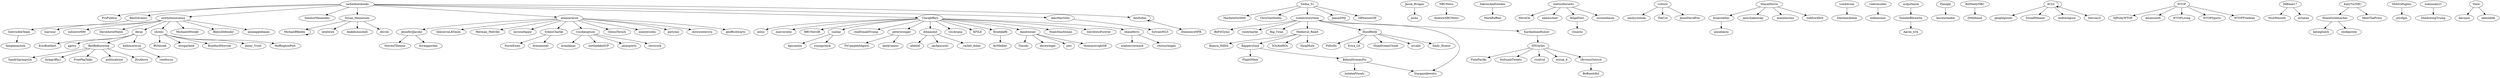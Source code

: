 digraph "" {
overlap=scale;
lsarsour;
MacheteGirl000;
joshu;
NBCNews;
ProPublica;
onlxn;
BenDAvanzo;
DomenicoNPR;
subzerov690;
marcorubio;
SabresAndSwedes;
Sedna_51;
Timodc;
MoveOn;
JenniferJJacobs;
MichaelBKelley;
emilyyoshida;
BeFitGyms;
hbecerraLATimes;
brianstelter;
ZeeshanAleem;
DavidAstinWalsh;
nowhitenonsense;
roseybaybe;
valeriecodes;
BBCSteveR;
ChrisVanHollen;
vulture;
ItsDumbTweets;
viraIvid;
SenatorMenendez;
RappersSaid;
eameschair;
sydjorhawk;
anniekarni;
Big_Twan;
MedievaI_React;
DaiIy_Humor;
Panoply;
SandySpringsGA;
yashar;
BillNeelyNBC;
ACLU;
peoplepower;
brianklaas;
ZosiaRMamet;
daveweigel;
DJFoleyWTOP;
NishWeiseth;
voxdotcom;
realDonaldTrump;
ShaneGoldmacher;
"5OsAnd6Os";
katieglueck;
peterwsinger;
ShopMulu;
BeBeautifuI;
Merman_Melville;
EricBoehlert;
abettel;
ddiamond;
deray;
amaxsmith;
PitbuIIs;
pwolgin;
ericaa_6;
tumblrstorytime;
TheCut;
shreec;
ShadowingTrump;
ObviousOstrich;
janschakowsky;
NormEisen;
andresegura;
Susan_Hennessey;
kylegriffin1;
GicAriana;
StevenTDennis;
dcexaminer;
RVAwonk;
FtCampbellAgora;
Slate;
JesseDavidFox;
notthefakeSVP;
IndivisibleTeam;
WTOPLiving;
JABlaze17;
davisjsn;
Bianca_Hill93;
laurenchaikin;
ajplus;
nycsouthpaw;
AriMelber;
DIYstyIes;
HoodBibIe;
janesports;
MichaelAWoodJr;
KFILE;
Erica_L9;
Aaron_434;
kgscanlon;
RedBeKnowing;
ShopDreamCloset;
noahmccormack;
jayhancock1;
ericgarland;
mattzollerseitz;
baltimoresun;
DoneleiBbrawlin;
joss;
BraddJaffy;
BklynDefender;
dandrezner;
abenedikt;
intelwire;
mkhammer;
racheldoesbooks;
NoahShachtman;
nukunuku21;
SykesCharlie;
BradfordMorrow;
GershwinForever;
youngsinick;
WTOPSports;
HIASrefugees;
cwellssun;
FlightN9ne;
shaneferro;
WTOPFreebies;
SharaMorris;
JamieDMJ;
russbengtson;
GlennThrush;
lsolatedVocaIs;
thevons5;
Jenny_Trout;
anamariecox;
famplanaction;
Jacob_Brogan;
nmeyersohn;
HuffingtonPost;
DMiliband;
maziehirono;
BehindScenesPic;
SylvainM23;
FreePepTalks;
politicalwire;
ClaraJeffery;
AlecMacGillis;
pattymo;
SBNationGIF;
invalid;
toddzwillich;
henkvaness;
chriswintersva;
PixiePacific;
MeetThePress;
AndrewNBCNews;
KardashianHumor;
blakehounshell;
nytimes;
_rachel_dolan;
MarkRuffalo;
chrisrock;
dnvolz;
BilgeEbiri;
KatyTurNBC;
chrissyteigen;
reidepstein;
fawfulfan;
dcraiggordon;
StargazeJewelry;
thomaswright08;
WTOP;
"1bsachs";
anneapplebaum;
JSoAbove;
sirosenbaum;
geoffschwartz;
NBCNews -> AndrewNBCNews;
BenDAvanzo -> IndivisibleTeam;
SabresAndSwedes -> MarkRuffalo;
Sedna_51 -> ChrisVanHollen;
Sedna_51 -> MacheteGirl000;
Sedna_51 -> tumblrstorytime;
Sedna_51 -> SBNationGIF;
Sedna_51 -> JamieDMJ;
JenniferJJacobs -> StevenTDennis;
JenniferJJacobs -> dcraiggordon;
MichaelBKelley -> MichaelBKelley;
brianstelter -> anniekarni;
nowhitenonsense -> shreec;
nowhitenonsense -> lsarsour;
nowhitenonsense -> anneapplebaum;
nowhitenonsense -> MichaelAWoodJr;
nowhitenonsense -> deray;
nowhitenonsense -> subzerov690;
nowhitenonsense -> BklynDefender;
nowhitenonsense -> DavidAstinWalsh;
valeriecodes -> mkhammer;
vulture -> emilyyoshida;
vulture -> JesseDavidFox;
vulture -> TheCut;
RappersSaid -> FlightN9ne;
RappersSaid -> BehindScenesPic;
sydjorhawk -> DoneleiBbrawlin;
MedievaI_React -> Bianca_Hill93;
MedievaI_React -> "5OsAnd6Os";
MedievaI_React -> RappersSaid;
MedievaI_React -> ShopMulu;
Panoply -> laurenchaikin;
yashar -> kgscanlon;
yashar -> youngsinick;
BillNeelyNBC -> DMiliband;
ACLU -> ZosiaRMamet;
ACLU -> andresegura;
ACLU -> ACLU;
ACLU -> thevons5;
ACLU -> peoplepower;
voxdotcom -> ZeeshanAleem;
ShaneGoldmacher -> katieglueck;
ShaneGoldmacher -> reidepstein;
peterwsinger -> henkvaness;
peterwsinger -> FtCampbellAgora;
ddiamond -> jayhancock1;
ddiamond -> abettel;
ddiamond -> _rachel_dolan;
deray -> RedBeKnowing;
deray -> ajplus;
deray -> EricBoehlert;
deray -> baltimoresun;
tumblrstorytime -> KardashianHumor;
tumblrstorytime -> roseybaybe;
tumblrstorytime -> BeFitGyms;
tumblrstorytime -> MedievaI_React;
tumblrstorytime -> Big_Twan;
tumblrstorytime -> StargazeJewelry;
tumblrstorytime -> HoodBibIe;
shreec -> BradfordMorrow;
shreec -> RVAwonk;
shreec -> HuffingtonPost;
shreec -> Jenny_Trout;
shreec -> ericgarland;
ObviousOstrich -> BeBeautifuI;
Susan_Hennessey -> blakehounshell;
Susan_Hennessey -> MichaelBKelley;
Susan_Hennessey -> intelwire;
Susan_Hennessey -> dnvolz;
Slate -> abenedikt;
Slate -> davisjsn;
IndivisibleTeam -> famplanaction;
JABlaze17 -> NishWeiseth;
JABlaze17 -> nytimes;
DIYstyIes -> ericaa_6;
DIYstyIes -> PixiePacific;
DIYstyIes -> ObviousOstrich;
DIYstyIes -> ItsDumbTweets;
DIYstyIes -> viraIvid;
HoodBibIe -> DaiIy_Humor;
HoodBibIe -> Erica_L9;
HoodBibIe -> PitbuIIs;
HoodBibIe -> ShopDreamCloset;
HoodBibIe -> invalid;
RedBeKnowing -> FreePepTalks;
RedBeKnowing -> JSoAbove;
RedBeKnowing -> politicalwire;
RedBeKnowing -> SandySpringsGA;
RedBeKnowing -> kylegriffin1;
mattzollerseitz -> BilgeEbiri;
mattzollerseitz -> eameschair;
mattzollerseitz -> MoveOn;
mattzollerseitz -> sirosenbaum;
baltimoresun -> cwellssun;
DoneleiBbrawlin -> Aaron_434;
BraddJaffy -> AriMelber;
dandrezner -> Timodc;
dandrezner -> joss;
dandrezner -> thomaswright08;
dandrezner -> daveweigel;
racheldoesbooks -> nowhitenonsense;
racheldoesbooks -> anamariecox;
racheldoesbooks -> ProPublica;
racheldoesbooks -> BenDAvanzo;
racheldoesbooks -> SenatorMenendez;
racheldoesbooks -> Susan_Hennessey;
racheldoesbooks -> fawfulfan;
racheldoesbooks -> ClaraJeffery;
racheldoesbooks -> AlecMacGillis;
nukunuku21 -> ShadowingTrump;
SykesCharlie -> dcexaminer;
SykesCharlie -> NormEisen;
HIASrefugees -> pwolgin;
shaneferro -> chrissyteigen;
shaneferro -> noahmccormack;
SharaMorris -> brianstelter;
SharaMorris -> maziehirono;
SharaMorris -> janschakowsky;
SharaMorris -> toddzwillich;
russbengtson -> chrisrock;
russbengtson -> brianklaas;
russbengtson -> notthefakeSVP;
russbengtson -> janesports;
anamariecox -> pattymo;
anamariecox -> nmeyersohn;
anamariecox -> Merman_Melville;
anamariecox -> chriswintersva;
anamariecox -> JenniferJJacobs;
anamariecox -> GlennThrush;
anamariecox -> nycsouthpaw;
anamariecox -> geoffschwartz;
anamariecox -> hbecerraLATimes;
anamariecox -> SykesCharlie;
anamariecox -> russbengtson;
Jacob_Brogan -> joshu;
BehindScenesPic -> lsolatedVocaIs;
BehindScenesPic -> StargazeJewelry;
ClaraJeffery -> yashar;
ClaraJeffery -> dandrezner;
ClaraJeffery -> BBCSteveR;
ClaraJeffery -> KFILE;
ClaraJeffery -> BraddJaffy;
ClaraJeffery -> onlxn;
ClaraJeffery -> realDonaldTrump;
ClaraJeffery -> ddiamond;
ClaraJeffery -> shaneferro;
ClaraJeffery -> peterwsinger;
ClaraJeffery -> GicAriana;
ClaraJeffery -> GershwinForever;
ClaraJeffery -> NoahShachtman;
ClaraJeffery -> marcorubio;
AlecMacGillis -> SylvainM23;
KardashianHumor -> DIYstyIes;
BilgeEbiri -> "1bsachs";
KatyTurNBC -> ShaneGoldmacher;
KatyTurNBC -> MeetThePress;
fawfulfan -> DomenicoNPR;
fawfulfan -> fawfulfan;
WTOP -> DJFoleyWTOP;
WTOP -> WTOPLiving;
WTOP -> amaxsmith;
WTOP -> WTOPFreebies;
WTOP -> WTOPSports;
}
